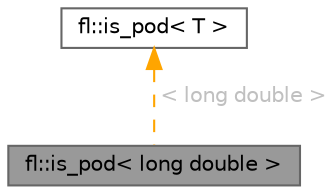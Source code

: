 digraph "fl::is_pod&lt; long double &gt;"
{
 // LATEX_PDF_SIZE
  bgcolor="transparent";
  edge [fontname=Helvetica,fontsize=10,labelfontname=Helvetica,labelfontsize=10];
  node [fontname=Helvetica,fontsize=10,shape=box,height=0.2,width=0.4];
  Node1 [id="Node000001",label="fl::is_pod\< long double \>",height=0.2,width=0.4,color="gray40", fillcolor="grey60", style="filled", fontcolor="black",tooltip=" "];
  Node2 -> Node1 [id="edge1_Node000001_Node000002",dir="back",color="orange",style="dashed",tooltip=" ",label=" \< long double \>",fontcolor="grey" ];
  Node2 [id="Node000002",label="fl::is_pod\< T \>",height=0.2,width=0.4,color="gray40", fillcolor="white", style="filled",URL="$d5/dfa/structfl_1_1is__pod.html",tooltip=" "];
}

